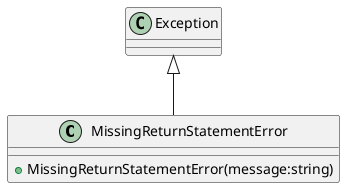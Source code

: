 @startuml
class MissingReturnStatementError {
    + MissingReturnStatementError(message:string)
}
Exception <|-- MissingReturnStatementError
@enduml
